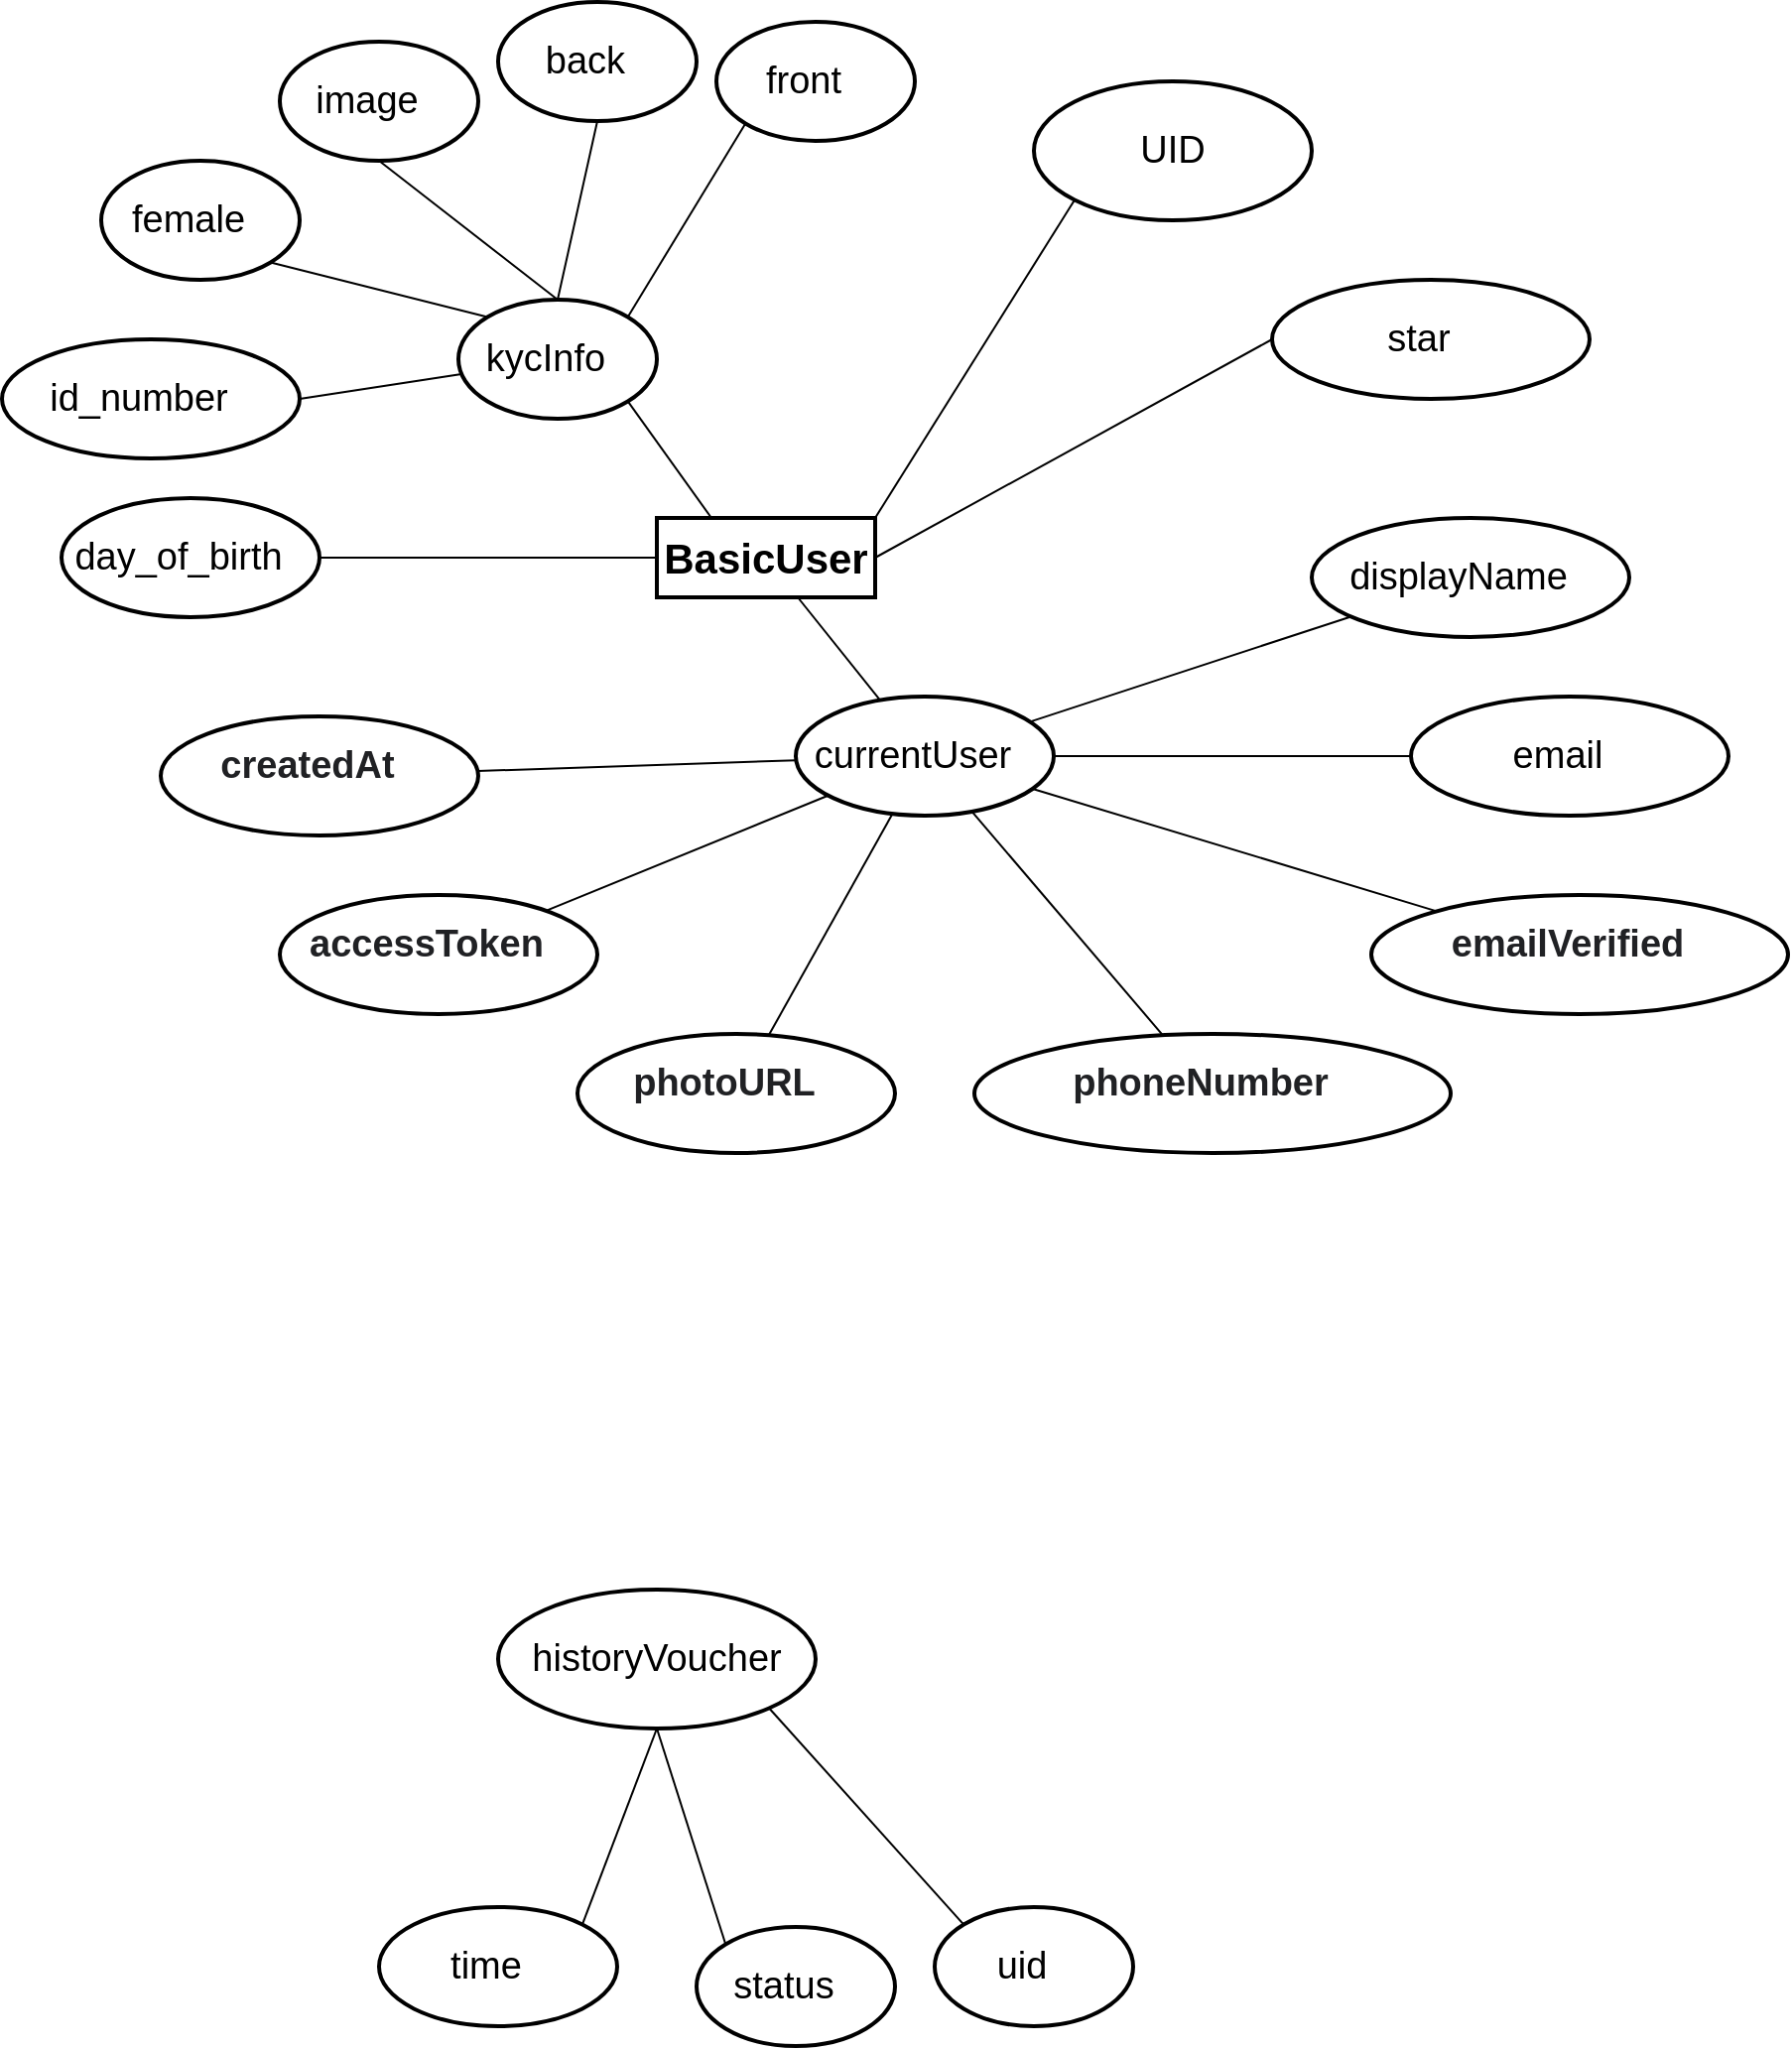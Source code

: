 <mxfile version="15.9.1" type="github">
  <diagram id="AeMCEDSl0HTIUyr0_DVo" name="Page-1">
    <mxGraphModel dx="2130" dy="2346" grid="1" gridSize="10" guides="1" tooltips="1" connect="1" arrows="1" fold="1" page="1" pageScale="1" pageWidth="827" pageHeight="1169" math="0" shadow="0">
      <root>
        <mxCell id="0" />
        <mxCell id="1" parent="0" />
        <mxCell id="Z-Bdekt9p_D5V7MtKwq2-11" value="" style="edgeStyle=none;rounded=0;orthogonalLoop=1;jettySize=auto;html=1;fontColor=#000000;endArrow=none;endFill=0;strokeColor=#000000;fontSize=19;fontStyle=0;fontFamily=Helvetica;" edge="1" parent="1" source="yuPLRcJc9Qwat-G4iUpo-1" target="Z-Bdekt9p_D5V7MtKwq2-3">
          <mxGeometry relative="1" as="geometry" />
        </mxCell>
        <mxCell id="yuPLRcJc9Qwat-G4iUpo-1" value="&lt;font size=&quot;1&quot;&gt;&lt;b style=&quot;font-size: 21px&quot;&gt;BasicUser&lt;/b&gt;&lt;/font&gt;" style="rounded=0;whiteSpace=wrap;html=1;strokeWidth=2;fontSize=19;strokeColor=#000000;fontColor=#000000;fontStyle=0;fontFamily=Helvetica;" parent="1" vertex="1">
          <mxGeometry x="240" y="210" width="110" height="40" as="geometry" />
        </mxCell>
        <mxCell id="yuPLRcJc9Qwat-G4iUpo-21" style="edgeStyle=none;rounded=0;orthogonalLoop=1;jettySize=auto;html=1;exitX=1;exitY=1;exitDx=0;exitDy=0;entryX=0.25;entryY=0;entryDx=0;entryDy=0;fontFamily=Helvetica;fontSize=19;endArrow=none;endFill=0;strokeColor=#000000;fontColor=#000000;fontStyle=0" parent="1" source="yuPLRcJc9Qwat-G4iUpo-2" target="yuPLRcJc9Qwat-G4iUpo-1" edge="1">
          <mxGeometry relative="1" as="geometry" />
        </mxCell>
        <mxCell id="yuPLRcJc9Qwat-G4iUpo-2" value="&lt;div class=&quot;database-node-click-target&quot; style=&quot;align-items: center; box-sizing: border-box; cursor: pointer; display: flex; min-height: 32px; padding: 0px 16px 0px 12px; position: relative; font-size: 19px;&quot;&gt;&lt;div class=&quot;database-key-value&quot; style=&quot;align-items: flex-start; display: flex; justify-content: flex-start; padding: 6px 0px; font-size: 19px;&quot;&gt;&lt;span class=&quot;database-key&quot; style=&quot;display: inline-block; margin-right: 8px; font-size: 19px;&quot;&gt;&lt;font style=&quot;font-size: 19px;&quot;&gt;kycInfo&lt;/font&gt;&lt;/span&gt;&lt;/div&gt;&lt;/div&gt;" style="ellipse;whiteSpace=wrap;html=1;fontSize=19;strokeWidth=2;strokeColor=#000000;fontColor=#000000;fontStyle=0;fontFamily=Helvetica;" parent="1" vertex="1">
          <mxGeometry x="140" y="100" width="100" height="60" as="geometry" />
        </mxCell>
        <mxCell id="yuPLRcJc9Qwat-G4iUpo-22" style="edgeStyle=none;rounded=0;orthogonalLoop=1;jettySize=auto;html=1;exitX=0.5;exitY=1;exitDx=0;exitDy=0;entryX=0.5;entryY=0;entryDx=0;entryDy=0;fontFamily=Helvetica;fontSize=19;endArrow=none;endFill=0;strokeColor=#000000;fontColor=#000000;fontStyle=0" parent="1" source="yuPLRcJc9Qwat-G4iUpo-3" target="yuPLRcJc9Qwat-G4iUpo-2" edge="1">
          <mxGeometry relative="1" as="geometry" />
        </mxCell>
        <mxCell id="yuPLRcJc9Qwat-G4iUpo-3" value="&lt;div class=&quot;database-node-click-target&quot; style=&quot;align-items: center; box-sizing: border-box; cursor: pointer; display: flex; min-height: 32px; padding: 0px 16px 0px 12px; position: relative; font-size: 19px;&quot;&gt;&lt;div class=&quot;database-key-value&quot; style=&quot;align-items: flex-start; display: flex; justify-content: flex-start; padding: 6px 0px; font-size: 19px;&quot;&gt;&lt;span class=&quot;database-key&quot; style=&quot;display: inline-block; margin-right: 8px; font-size: 19px;&quot;&gt;&lt;font style=&quot;font-size: 19px;&quot;&gt;image&lt;/font&gt;&lt;/span&gt;&lt;/div&gt;&lt;/div&gt;" style="ellipse;whiteSpace=wrap;html=1;fontSize=19;strokeWidth=2;strokeColor=#000000;fontColor=#000000;fontStyle=0;fontFamily=Helvetica;" parent="1" vertex="1">
          <mxGeometry x="50" y="-30" width="100" height="60" as="geometry" />
        </mxCell>
        <mxCell id="yuPLRcJc9Qwat-G4iUpo-23" style="edgeStyle=none;rounded=0;orthogonalLoop=1;jettySize=auto;html=1;exitX=1;exitY=1;exitDx=0;exitDy=0;entryX=0;entryY=0;entryDx=0;entryDy=0;fontFamily=Helvetica;fontSize=19;endArrow=none;endFill=0;strokeColor=#000000;fontColor=#000000;fontStyle=0" parent="1" source="yuPLRcJc9Qwat-G4iUpo-4" target="yuPLRcJc9Qwat-G4iUpo-2" edge="1">
          <mxGeometry relative="1" as="geometry" />
        </mxCell>
        <mxCell id="yuPLRcJc9Qwat-G4iUpo-4" value="&lt;div class=&quot;database-node-click-target&quot; style=&quot;align-items: center; box-sizing: border-box; cursor: pointer; display: flex; min-height: 32px; padding: 0px 16px 0px 12px; position: relative; font-size: 19px;&quot;&gt;&lt;div class=&quot;database-key-value&quot; style=&quot;align-items: flex-start; display: flex; justify-content: flex-start; padding: 6px 0px; font-size: 19px;&quot;&gt;&lt;span class=&quot;database-key&quot; style=&quot;display: inline-block; margin-right: 8px; font-size: 19px;&quot;&gt;&lt;font style=&quot;font-size: 19px;&quot;&gt;female&lt;/font&gt;&lt;/span&gt;&lt;/div&gt;&lt;/div&gt;" style="ellipse;whiteSpace=wrap;html=1;fontSize=19;strokeWidth=2;strokeColor=#000000;fontColor=#000000;fontStyle=0;fontFamily=Helvetica;" parent="1" vertex="1">
          <mxGeometry x="-40" y="30" width="100" height="60" as="geometry" />
        </mxCell>
        <mxCell id="yuPLRcJc9Qwat-G4iUpo-24" style="edgeStyle=none;rounded=0;orthogonalLoop=1;jettySize=auto;html=1;exitX=1;exitY=0.5;exitDx=0;exitDy=0;fontFamily=Helvetica;fontSize=19;endArrow=none;endFill=0;strokeColor=#000000;fontColor=#000000;fontStyle=0" parent="1" source="yuPLRcJc9Qwat-G4iUpo-5" target="yuPLRcJc9Qwat-G4iUpo-2" edge="1">
          <mxGeometry relative="1" as="geometry" />
        </mxCell>
        <mxCell id="yuPLRcJc9Qwat-G4iUpo-5" value="&lt;div class=&quot;database-node-click-target&quot; style=&quot;align-items: center; box-sizing: border-box; cursor: pointer; display: flex; min-height: 32px; padding: 0px 16px 0px 12px; position: relative; font-size: 19px;&quot;&gt;&lt;div class=&quot;database-key-value&quot; style=&quot;align-items: flex-start; display: flex; justify-content: flex-start; padding: 6px 0px; font-size: 19px;&quot;&gt;&lt;span class=&quot;database-key&quot; style=&quot;display: inline-block; margin-right: 8px; font-size: 19px;&quot;&gt;&lt;font style=&quot;font-size: 19px;&quot;&gt;id_number&lt;/font&gt;&lt;/span&gt;&lt;/div&gt;&lt;/div&gt;" style="ellipse;whiteSpace=wrap;html=1;fontSize=19;strokeWidth=2;strokeColor=#000000;fontColor=#000000;fontStyle=0;fontFamily=Helvetica;" parent="1" vertex="1">
          <mxGeometry x="-90" y="120" width="150" height="60" as="geometry" />
        </mxCell>
        <mxCell id="yuPLRcJc9Qwat-G4iUpo-18" style="edgeStyle=none;rounded=0;orthogonalLoop=1;jettySize=auto;html=1;exitX=1;exitY=0.5;exitDx=0;exitDy=0;entryX=0;entryY=0.5;entryDx=0;entryDy=0;fontFamily=Helvetica;fontSize=19;endArrow=none;endFill=0;strokeColor=#000000;fontColor=#000000;fontStyle=0" parent="1" source="yuPLRcJc9Qwat-G4iUpo-7" target="yuPLRcJc9Qwat-G4iUpo-1" edge="1">
          <mxGeometry relative="1" as="geometry" />
        </mxCell>
        <mxCell id="yuPLRcJc9Qwat-G4iUpo-7" value="&lt;div class=&quot;database-node-click-target&quot; style=&quot;align-items: center; box-sizing: border-box; cursor: pointer; display: flex; min-height: 32px; padding: 0px 16px 0px 12px; position: relative; font-size: 19px;&quot;&gt;&lt;div class=&quot;database-key-value&quot; style=&quot;align-items: flex-start; display: flex; justify-content: flex-start; padding: 6px 0px; font-size: 19px;&quot;&gt;&lt;span class=&quot;database-key&quot; style=&quot;display: inline-block; margin-right: 8px; font-size: 19px;&quot;&gt;&lt;span style=&quot;font-size: 19px;&quot;&gt;day_of_birth&lt;/span&gt;&lt;/span&gt;&lt;/div&gt;&lt;/div&gt;" style="ellipse;whiteSpace=wrap;html=1;fontSize=19;strokeWidth=2;strokeColor=#000000;fontColor=#000000;fontStyle=0;fontFamily=Helvetica;" parent="1" vertex="1">
          <mxGeometry x="-60" y="200" width="130" height="60" as="geometry" />
        </mxCell>
        <mxCell id="yuPLRcJc9Qwat-G4iUpo-16" style="edgeStyle=none;rounded=0;orthogonalLoop=1;jettySize=auto;html=1;exitX=0;exitY=0.5;exitDx=0;exitDy=0;fontFamily=Helvetica;fontSize=19;endArrow=none;endFill=0;strokeColor=#000000;fontColor=#000000;fontStyle=0;entryX=1;entryY=0.5;entryDx=0;entryDy=0;" parent="1" source="yuPLRcJc9Qwat-G4iUpo-9" edge="1" target="yuPLRcJc9Qwat-G4iUpo-1">
          <mxGeometry relative="1" as="geometry">
            <mxPoint x="330" y="230" as="targetPoint" />
          </mxGeometry>
        </mxCell>
        <mxCell id="yuPLRcJc9Qwat-G4iUpo-9" value="&lt;div class=&quot;database-node-click-target&quot; style=&quot;align-items: center; box-sizing: border-box; cursor: pointer; display: flex; min-height: 32px; padding: 0px 16px 0px 12px; position: relative; font-size: 19px;&quot;&gt;&lt;div class=&quot;database-key-value&quot; style=&quot;align-items: flex-start; display: flex; justify-content: flex-start; padding: 6px 0px; font-size: 19px;&quot;&gt;&lt;span class=&quot;database-key&quot; style=&quot;display: inline-block; margin-right: 8px; font-size: 19px;&quot;&gt;star&lt;/span&gt;&lt;/div&gt;&lt;/div&gt;" style="ellipse;whiteSpace=wrap;html=1;fontSize=19;strokeWidth=2;strokeColor=#000000;fontColor=#000000;fontStyle=0;fontFamily=Helvetica;" parent="1" vertex="1">
          <mxGeometry x="550" y="90" width="160" height="60" as="geometry" />
        </mxCell>
        <mxCell id="yuPLRcJc9Qwat-G4iUpo-14" style="rounded=0;orthogonalLoop=1;jettySize=auto;html=1;exitX=0;exitY=1;exitDx=0;exitDy=0;entryX=1;entryY=0;entryDx=0;entryDy=0;fontFamily=Helvetica;fontSize=19;endArrow=none;endFill=0;strokeColor=#000000;fontColor=#000000;fontStyle=0" parent="1" source="yuPLRcJc9Qwat-G4iUpo-11" target="yuPLRcJc9Qwat-G4iUpo-1" edge="1">
          <mxGeometry relative="1" as="geometry" />
        </mxCell>
        <mxCell id="yuPLRcJc9Qwat-G4iUpo-11" value="&lt;span style=&quot;font-size: 19px;&quot;&gt;UID&lt;/span&gt;" style="ellipse;whiteSpace=wrap;html=1;fontSize=19;strokeWidth=2;strokeColor=#000000;fontColor=#000000;fontStyle=0;fontFamily=Helvetica;" parent="1" vertex="1">
          <mxGeometry x="430" y="-10" width="140" height="70" as="geometry" />
        </mxCell>
        <mxCell id="yuPLRcJc9Qwat-G4iUpo-28" style="edgeStyle=none;rounded=0;orthogonalLoop=1;jettySize=auto;html=1;exitX=0.5;exitY=1;exitDx=0;exitDy=0;fontFamily=Helvetica;fontSize=19;endArrow=none;endFill=0;entryX=0.5;entryY=0;entryDx=0;entryDy=0;strokeColor=#000000;fontColor=#000000;fontStyle=0" parent="1" source="yuPLRcJc9Qwat-G4iUpo-25" target="yuPLRcJc9Qwat-G4iUpo-2" edge="1">
          <mxGeometry relative="1" as="geometry">
            <mxPoint x="230" y="20" as="targetPoint" />
          </mxGeometry>
        </mxCell>
        <mxCell id="yuPLRcJc9Qwat-G4iUpo-25" value="&lt;div class=&quot;database-node-click-target&quot; style=&quot;align-items: center; box-sizing: border-box; cursor: pointer; display: flex; min-height: 32px; padding: 0px 16px 0px 12px; position: relative; font-size: 19px;&quot;&gt;&lt;div class=&quot;database-key-value&quot; style=&quot;align-items: flex-start; display: flex; justify-content: flex-start; padding: 6px 0px; font-size: 19px;&quot;&gt;&lt;span class=&quot;database-key&quot; style=&quot;display: inline-block; margin-right: 8px; font-size: 19px;&quot;&gt;&lt;font style=&quot;font-size: 19px;&quot;&gt;back&lt;/font&gt;&lt;/span&gt;&lt;/div&gt;&lt;/div&gt;" style="ellipse;whiteSpace=wrap;html=1;fontSize=19;strokeWidth=2;strokeColor=#000000;fontColor=#000000;fontStyle=0;fontFamily=Helvetica;" parent="1" vertex="1">
          <mxGeometry x="160" y="-50" width="100" height="60" as="geometry" />
        </mxCell>
        <mxCell id="yuPLRcJc9Qwat-G4iUpo-27" style="edgeStyle=none;rounded=0;orthogonalLoop=1;jettySize=auto;html=1;exitX=0;exitY=1;exitDx=0;exitDy=0;entryX=1;entryY=0;entryDx=0;entryDy=0;fontFamily=Helvetica;fontSize=19;endArrow=none;endFill=0;strokeColor=#000000;fontColor=#000000;fontStyle=0" parent="1" source="yuPLRcJc9Qwat-G4iUpo-26" target="yuPLRcJc9Qwat-G4iUpo-2" edge="1">
          <mxGeometry relative="1" as="geometry" />
        </mxCell>
        <mxCell id="yuPLRcJc9Qwat-G4iUpo-26" value="&lt;div class=&quot;database-node-click-target&quot; style=&quot;align-items: center; box-sizing: border-box; cursor: pointer; display: flex; min-height: 32px; padding: 0px 16px 0px 12px; position: relative; font-size: 19px;&quot;&gt;&lt;div class=&quot;database-key-value&quot; style=&quot;align-items: flex-start; display: flex; justify-content: flex-start; padding: 6px 0px; font-size: 19px;&quot;&gt;&lt;span class=&quot;database-key&quot; style=&quot;display: inline-block; margin-right: 8px; font-size: 19px;&quot;&gt;&lt;font style=&quot;font-size: 19px;&quot;&gt;front&lt;/font&gt;&lt;/span&gt;&lt;/div&gt;&lt;/div&gt;" style="ellipse;whiteSpace=wrap;html=1;fontSize=19;strokeWidth=2;strokeColor=#000000;fontColor=#000000;fontStyle=0;fontFamily=Helvetica;" parent="1" vertex="1">
          <mxGeometry x="270" y="-40" width="100" height="60" as="geometry" />
        </mxCell>
        <mxCell id="yuPLRcJc9Qwat-G4iUpo-33" style="edgeStyle=none;rounded=0;orthogonalLoop=1;jettySize=auto;html=1;exitX=0.5;exitY=1;exitDx=0;exitDy=0;entryX=1;entryY=0;entryDx=0;entryDy=0;fontFamily=Helvetica;fontSize=19;endArrow=none;endFill=0;strokeColor=#000000;fontColor=#000000;fontStyle=0" parent="1" source="yuPLRcJc9Qwat-G4iUpo-29" target="yuPLRcJc9Qwat-G4iUpo-31" edge="1">
          <mxGeometry relative="1" as="geometry" />
        </mxCell>
        <mxCell id="yuPLRcJc9Qwat-G4iUpo-34" style="edgeStyle=none;rounded=0;orthogonalLoop=1;jettySize=auto;html=1;exitX=0.5;exitY=1;exitDx=0;exitDy=0;entryX=0;entryY=0;entryDx=0;entryDy=0;fontFamily=Helvetica;fontSize=19;endArrow=none;endFill=0;strokeColor=#000000;fontColor=#000000;fontStyle=0" parent="1" source="yuPLRcJc9Qwat-G4iUpo-29" target="yuPLRcJc9Qwat-G4iUpo-32" edge="1">
          <mxGeometry relative="1" as="geometry" />
        </mxCell>
        <mxCell id="Z-Bdekt9p_D5V7MtKwq2-2" style="rounded=0;orthogonalLoop=1;jettySize=auto;html=1;exitX=1;exitY=1;exitDx=0;exitDy=0;entryX=0;entryY=0;entryDx=0;entryDy=0;fontColor=#000000;endArrow=none;endFill=0;strokeColor=#000000;fontSize=19;fontStyle=0;fontFamily=Helvetica;" edge="1" parent="1" source="yuPLRcJc9Qwat-G4iUpo-29" target="Z-Bdekt9p_D5V7MtKwq2-1">
          <mxGeometry relative="1" as="geometry" />
        </mxCell>
        <mxCell id="yuPLRcJc9Qwat-G4iUpo-29" value="&lt;font style=&quot;font-size: 19px;&quot;&gt;historyVoucher&lt;/font&gt;" style="ellipse;whiteSpace=wrap;html=1;fontSize=19;strokeWidth=2;strokeColor=#000000;fontColor=#000000;fontStyle=0;fontFamily=Helvetica;" parent="1" vertex="1">
          <mxGeometry x="160" y="750" width="160" height="70" as="geometry" />
        </mxCell>
        <mxCell id="yuPLRcJc9Qwat-G4iUpo-31" value="&lt;div class=&quot;database-node-click-target&quot; style=&quot;align-items: center; box-sizing: border-box; cursor: pointer; display: flex; min-height: 32px; padding: 0px 16px 0px 12px; position: relative; font-size: 19px;&quot;&gt;&lt;div class=&quot;database-key-value&quot; style=&quot;align-items: flex-start; display: flex; justify-content: flex-start; padding: 6px 0px; font-size: 19px;&quot;&gt;&lt;span class=&quot;database-key&quot; style=&quot;display: inline-block; margin-right: 8px; font-size: 19px;&quot;&gt;time&lt;/span&gt;&lt;/div&gt;&lt;/div&gt;" style="ellipse;whiteSpace=wrap;html=1;fontSize=19;strokeWidth=2;strokeColor=#000000;fontColor=#000000;fontStyle=0;fontFamily=Helvetica;" parent="1" vertex="1">
          <mxGeometry x="100" y="910" width="120" height="60" as="geometry" />
        </mxCell>
        <mxCell id="yuPLRcJc9Qwat-G4iUpo-32" value="&lt;div class=&quot;database-node-click-target&quot; style=&quot;align-items: center; box-sizing: border-box; cursor: pointer; display: flex; min-height: 32px; padding: 0px 16px 0px 12px; position: relative; font-size: 19px;&quot;&gt;&lt;div class=&quot;database-key-value&quot; style=&quot;align-items: flex-start; display: flex; justify-content: flex-start; padding: 6px 0px; font-size: 19px;&quot;&gt;&lt;span class=&quot;database-key&quot; style=&quot;display: inline-block; margin-right: 8px; font-size: 19px;&quot;&gt;status&lt;/span&gt;&lt;/div&gt;&lt;/div&gt;" style="ellipse;whiteSpace=wrap;html=1;fontSize=19;strokeWidth=2;strokeColor=#000000;fontColor=#000000;fontStyle=0;fontFamily=Helvetica;" parent="1" vertex="1">
          <mxGeometry x="260" y="920" width="100" height="60" as="geometry" />
        </mxCell>
        <mxCell id="Z-Bdekt9p_D5V7MtKwq2-1" value="&lt;div class=&quot;database-node-click-target&quot; style=&quot;align-items: center; box-sizing: border-box; cursor: pointer; display: flex; min-height: 32px; padding: 0px 16px 0px 12px; position: relative; font-size: 19px;&quot;&gt;&lt;div class=&quot;database-key-value&quot; style=&quot;align-items: flex-start; display: flex; justify-content: flex-start; padding: 6px 0px; font-size: 19px;&quot;&gt;&lt;span class=&quot;database-key&quot; style=&quot;display: inline-block; margin-right: 8px; font-size: 19px;&quot;&gt;uid&lt;/span&gt;&lt;/div&gt;&lt;/div&gt;" style="ellipse;whiteSpace=wrap;html=1;fontSize=19;strokeWidth=2;strokeColor=#000000;fontColor=#000000;fontStyle=0;fontFamily=Helvetica;" vertex="1" parent="1">
          <mxGeometry x="380" y="910" width="100" height="60" as="geometry" />
        </mxCell>
        <mxCell id="Z-Bdekt9p_D5V7MtKwq2-6" value="" style="edgeStyle=none;rounded=0;orthogonalLoop=1;jettySize=auto;html=1;fontColor=#000000;endArrow=none;endFill=0;strokeColor=#000000;fontSize=19;fontStyle=0;fontFamily=Helvetica;" edge="1" parent="1" source="Z-Bdekt9p_D5V7MtKwq2-3" target="Z-Bdekt9p_D5V7MtKwq2-5">
          <mxGeometry relative="1" as="geometry" />
        </mxCell>
        <mxCell id="Z-Bdekt9p_D5V7MtKwq2-8" value="" style="edgeStyle=none;rounded=0;orthogonalLoop=1;jettySize=auto;html=1;fontColor=#000000;endArrow=none;endFill=0;strokeColor=#000000;fontSize=19;fontStyle=0;fontFamily=Helvetica;" edge="1" parent="1" source="Z-Bdekt9p_D5V7MtKwq2-3" target="Z-Bdekt9p_D5V7MtKwq2-7">
          <mxGeometry relative="1" as="geometry" />
        </mxCell>
        <mxCell id="Z-Bdekt9p_D5V7MtKwq2-10" value="" style="edgeStyle=none;rounded=0;orthogonalLoop=1;jettySize=auto;html=1;fontColor=#000000;endArrow=none;endFill=0;strokeColor=#000000;fontSize=19;fontStyle=0;fontFamily=Helvetica;" edge="1" parent="1" source="Z-Bdekt9p_D5V7MtKwq2-3" target="Z-Bdekt9p_D5V7MtKwq2-9">
          <mxGeometry relative="1" as="geometry" />
        </mxCell>
        <mxCell id="Z-Bdekt9p_D5V7MtKwq2-13" value="" style="edgeStyle=none;rounded=0;orthogonalLoop=1;jettySize=auto;html=1;fontColor=#000000;endArrow=none;endFill=0;strokeColor=#000000;fontSize=19;fontStyle=0;fontFamily=Helvetica;" edge="1" parent="1" source="Z-Bdekt9p_D5V7MtKwq2-3" target="Z-Bdekt9p_D5V7MtKwq2-12">
          <mxGeometry relative="1" as="geometry" />
        </mxCell>
        <mxCell id="Z-Bdekt9p_D5V7MtKwq2-3" value="&lt;div class=&quot;database-node-click-target&quot; style=&quot;align-items: center; box-sizing: border-box; cursor: pointer; display: flex; min-height: 32px; padding: 0px 16px 0px 12px; position: relative; font-size: 19px;&quot;&gt;&lt;div class=&quot;database-key-value&quot; style=&quot;align-items: flex-start; display: flex; justify-content: flex-start; padding: 6px 0px; font-size: 19px;&quot;&gt;&lt;span class=&quot;database-key&quot; style=&quot;display: inline-block; margin-right: 8px; font-size: 19px;&quot;&gt;currentUser&lt;br style=&quot;font-size: 19px;&quot;&gt;&lt;/span&gt;&lt;/div&gt;&lt;/div&gt;" style="ellipse;whiteSpace=wrap;html=1;fontSize=19;strokeWidth=2;strokeColor=#000000;fontColor=#000000;fontStyle=0;fontFamily=Helvetica;" vertex="1" parent="1">
          <mxGeometry x="310" y="300" width="130" height="60" as="geometry" />
        </mxCell>
        <mxCell id="Z-Bdekt9p_D5V7MtKwq2-5" value="&lt;div class=&quot;database-node-click-target&quot; style=&quot;align-items: center; box-sizing: border-box; cursor: pointer; display: flex; min-height: 32px; padding: 0px 16px 0px 12px; position: relative; font-size: 19px;&quot;&gt;&lt;div class=&quot;database-key-value&quot; style=&quot;align-items: flex-start; display: flex; justify-content: flex-start; padding: 6px 0px; font-size: 19px;&quot;&gt;&lt;span class=&quot;database-key&quot; style=&quot;display: inline-block; margin-right: 8px; font-size: 19px;&quot;&gt;displayName&lt;/span&gt;&lt;/div&gt;&lt;/div&gt;" style="ellipse;whiteSpace=wrap;html=1;fontSize=19;strokeWidth=2;strokeColor=#000000;fontColor=#000000;fontStyle=0;fontFamily=Helvetica;" vertex="1" parent="1">
          <mxGeometry x="570" y="210" width="160" height="60" as="geometry" />
        </mxCell>
        <mxCell id="Z-Bdekt9p_D5V7MtKwq2-7" value="&lt;div class=&quot;database-node-click-target&quot; style=&quot;align-items: center; box-sizing: border-box; cursor: pointer; display: flex; min-height: 32px; padding: 0px 16px 0px 12px; position: relative; font-size: 19px;&quot;&gt;&lt;div class=&quot;database-key-value&quot; style=&quot;align-items: flex-start; display: flex; justify-content: flex-start; padding: 6px 0px; font-size: 19px;&quot;&gt;&lt;span class=&quot;database-key&quot; style=&quot;display: inline-block; margin-right: 8px; font-size: 19px;&quot;&gt;email&lt;/span&gt;&lt;/div&gt;&lt;/div&gt;" style="ellipse;whiteSpace=wrap;html=1;fontSize=19;strokeWidth=2;strokeColor=#000000;fontColor=#000000;fontStyle=0;fontFamily=Helvetica;" vertex="1" parent="1">
          <mxGeometry x="620" y="300" width="160" height="60" as="geometry" />
        </mxCell>
        <mxCell id="Z-Bdekt9p_D5V7MtKwq2-9" value="&lt;div class=&quot;database-node-click-target&quot; style=&quot;align-items: center; box-sizing: border-box; cursor: pointer; display: flex; min-height: 32px; padding: 0px 16px 0px 12px; position: relative; font-size: 19px;&quot;&gt;&lt;div class=&quot;database-key-value&quot; style=&quot;align-items: flex-start; display: flex; justify-content: flex-start; padding: 6px 0px; font-size: 19px;&quot;&gt;&lt;span class=&quot;database-key&quot; style=&quot;display: inline-block; margin-right: 8px; font-size: 19px;&quot;&gt;&lt;h3 id=&quot;emailverified&quot; style=&quot;box-sizing: inherit; margin: 0px -40px 0px -20px; overflow: hidden; text-overflow: ellipsis; padding: 0px 40px 10px 20px; border-bottom: none; color: rgb(32, 33, 36); font-size: 19px;&quot;&gt;&lt;span class=&quot;devsite-heading&quot; style=&quot;box-sizing: inherit; font-size: 19px;&quot;&gt;email&lt;wbr style=&quot;box-sizing: inherit; font-size: 19px;&quot;&gt;Verified&lt;/span&gt;&lt;/h3&gt;&lt;/span&gt;&lt;/div&gt;&lt;/div&gt;" style="ellipse;whiteSpace=wrap;html=1;fontSize=19;strokeWidth=2;strokeColor=#000000;fontColor=#000000;fontStyle=0;fontFamily=Helvetica;" vertex="1" parent="1">
          <mxGeometry x="600" y="400" width="210" height="60" as="geometry" />
        </mxCell>
        <mxCell id="Z-Bdekt9p_D5V7MtKwq2-12" value="&lt;div class=&quot;database-node-click-target&quot; style=&quot;align-items: center; box-sizing: border-box; cursor: pointer; display: flex; min-height: 32px; padding: 0px 16px 0px 12px; position: relative; font-size: 19px;&quot;&gt;&lt;div class=&quot;database-key-value&quot; style=&quot;align-items: flex-start; display: flex; justify-content: flex-start; padding: 6px 0px; font-size: 19px;&quot;&gt;&lt;span class=&quot;database-key&quot; style=&quot;display: inline-block; margin-right: 8px; font-size: 19px;&quot;&gt;&lt;h3 id=&quot;phonenumber&quot; style=&quot;box-sizing: inherit; margin: 0px -40px 0px -20px; overflow: hidden; text-overflow: ellipsis; padding: 0px 40px 10px 20px; border-bottom: none; color: rgb(32, 33, 36); font-size: 19px;&quot;&gt;&lt;span class=&quot;devsite-heading&quot; style=&quot;box-sizing: inherit; font-size: 19px;&quot;&gt;phone&lt;wbr style=&quot;box-sizing: inherit; font-size: 19px;&quot;&gt;Number&lt;/span&gt;&lt;/h3&gt;&lt;/span&gt;&lt;/div&gt;&lt;/div&gt;" style="ellipse;whiteSpace=wrap;html=1;fontSize=19;strokeWidth=2;strokeColor=#000000;fontColor=#000000;fontStyle=0;fontFamily=Helvetica;" vertex="1" parent="1">
          <mxGeometry x="400" y="470" width="240" height="60" as="geometry" />
        </mxCell>
        <mxCell id="Z-Bdekt9p_D5V7MtKwq2-16" value="" style="edgeStyle=none;rounded=0;orthogonalLoop=1;jettySize=auto;html=1;fontColor=#000000;endArrow=none;endFill=0;strokeColor=#000000;fontSize=19;fontStyle=0;fontFamily=Helvetica;" edge="1" parent="1" source="Z-Bdekt9p_D5V7MtKwq2-14" target="Z-Bdekt9p_D5V7MtKwq2-3">
          <mxGeometry relative="1" as="geometry" />
        </mxCell>
        <mxCell id="Z-Bdekt9p_D5V7MtKwq2-14" value="&lt;div class=&quot;database-node-click-target&quot; style=&quot;align-items: center; box-sizing: border-box; cursor: pointer; display: flex; min-height: 32px; padding: 0px 16px 0px 12px; position: relative; font-size: 19px;&quot;&gt;&lt;div class=&quot;database-key-value&quot; style=&quot;align-items: flex-start; display: flex; justify-content: flex-start; padding: 6px 0px; font-size: 19px;&quot;&gt;&lt;span class=&quot;database-key&quot; style=&quot;display: inline-block; margin-right: 8px; font-size: 19px;&quot;&gt;&lt;h3 id=&quot;photourl&quot; style=&quot;box-sizing: inherit; margin: 0px -40px 0px -20px; overflow: hidden; text-overflow: ellipsis; padding: 0px 40px 10px 20px; border-bottom: none; color: rgb(32, 33, 36); font-size: 19px;&quot;&gt;&lt;span class=&quot;devsite-heading&quot; style=&quot;box-sizing: inherit; font-size: 19px;&quot;&gt;photoURL&lt;/span&gt;&lt;/h3&gt;&lt;/span&gt;&lt;/div&gt;&lt;/div&gt;" style="ellipse;whiteSpace=wrap;html=1;fontSize=19;strokeWidth=2;strokeColor=#000000;fontColor=#000000;fontStyle=0;fontFamily=Helvetica;" vertex="1" parent="1">
          <mxGeometry x="200" y="470" width="160" height="60" as="geometry" />
        </mxCell>
        <mxCell id="Z-Bdekt9p_D5V7MtKwq2-18" value="" style="edgeStyle=none;rounded=0;orthogonalLoop=1;jettySize=auto;html=1;fontColor=#000000;endArrow=none;endFill=0;strokeColor=#000000;fontSize=19;fontStyle=0;fontFamily=Helvetica;" edge="1" parent="1" source="Z-Bdekt9p_D5V7MtKwq2-17" target="Z-Bdekt9p_D5V7MtKwq2-3">
          <mxGeometry relative="1" as="geometry" />
        </mxCell>
        <mxCell id="Z-Bdekt9p_D5V7MtKwq2-17" value="&lt;div class=&quot;database-node-click-target&quot; style=&quot;align-items: center ; box-sizing: border-box ; cursor: pointer ; display: flex ; min-height: 32px ; padding: 0px 16px 0px 12px ; position: relative ; font-size: 19px&quot;&gt;&lt;div class=&quot;database-key-value&quot; style=&quot;align-items: flex-start ; display: flex ; justify-content: flex-start ; padding: 6px 0px ; font-size: 19px&quot;&gt;&lt;span class=&quot;database-key&quot; style=&quot;display: inline-block ; margin-right: 8px ; font-size: 19px&quot;&gt;&lt;h3 id=&quot;photourl&quot; style=&quot;box-sizing: inherit ; margin: 0px -40px 0px -20px ; overflow: hidden ; text-overflow: ellipsis ; padding: 0px 40px 10px 20px ; border-bottom: none ; color: rgb(32 , 33 , 36) ; font-size: 19px&quot;&gt;&lt;span class=&quot;devsite-heading&quot; style=&quot;box-sizing: inherit ; font-size: 19px&quot;&gt;accessToken&lt;/span&gt;&lt;/h3&gt;&lt;/span&gt;&lt;/div&gt;&lt;/div&gt;" style="ellipse;whiteSpace=wrap;html=1;fontSize=19;strokeWidth=2;strokeColor=#000000;fontColor=#000000;fontStyle=0;fontFamily=Helvetica;" vertex="1" parent="1">
          <mxGeometry x="50" y="400" width="160" height="60" as="geometry" />
        </mxCell>
        <mxCell id="Z-Bdekt9p_D5V7MtKwq2-22" value="" style="edgeStyle=none;rounded=0;orthogonalLoop=1;jettySize=auto;html=1;fontFamily=Helvetica;fontSize=19;fontColor=#000000;endArrow=none;endFill=0;strokeColor=#000000;" edge="1" parent="1" source="Z-Bdekt9p_D5V7MtKwq2-21" target="Z-Bdekt9p_D5V7MtKwq2-3">
          <mxGeometry relative="1" as="geometry" />
        </mxCell>
        <mxCell id="Z-Bdekt9p_D5V7MtKwq2-21" value="&lt;div class=&quot;database-node-click-target&quot; style=&quot;align-items: center ; box-sizing: border-box ; cursor: pointer ; display: flex ; min-height: 32px ; padding: 0px 16px 0px 12px ; position: relative ; font-size: 19px&quot;&gt;&lt;div class=&quot;database-key-value&quot; style=&quot;align-items: flex-start ; display: flex ; justify-content: flex-start ; padding: 6px 0px ; font-size: 19px&quot;&gt;&lt;span class=&quot;database-key&quot; style=&quot;display: inline-block ; margin-right: 8px ; font-size: 19px&quot;&gt;&lt;h3 id=&quot;photourl&quot; style=&quot;box-sizing: inherit ; margin: 0px -40px 0px -20px ; overflow: hidden ; text-overflow: ellipsis ; padding: 0px 40px 10px 20px ; border-bottom: none ; color: rgb(32 , 33 , 36) ; font-size: 19px&quot;&gt;&lt;span class=&quot;devsite-heading&quot; style=&quot;box-sizing: inherit ; font-size: 19px&quot;&gt;createdAt&lt;/span&gt;&lt;/h3&gt;&lt;/span&gt;&lt;/div&gt;&lt;/div&gt;" style="ellipse;whiteSpace=wrap;html=1;fontSize=19;strokeWidth=2;strokeColor=#000000;fontColor=#000000;fontStyle=0;fontFamily=Helvetica;" vertex="1" parent="1">
          <mxGeometry x="-10" y="310" width="160" height="60" as="geometry" />
        </mxCell>
      </root>
    </mxGraphModel>
  </diagram>
</mxfile>
